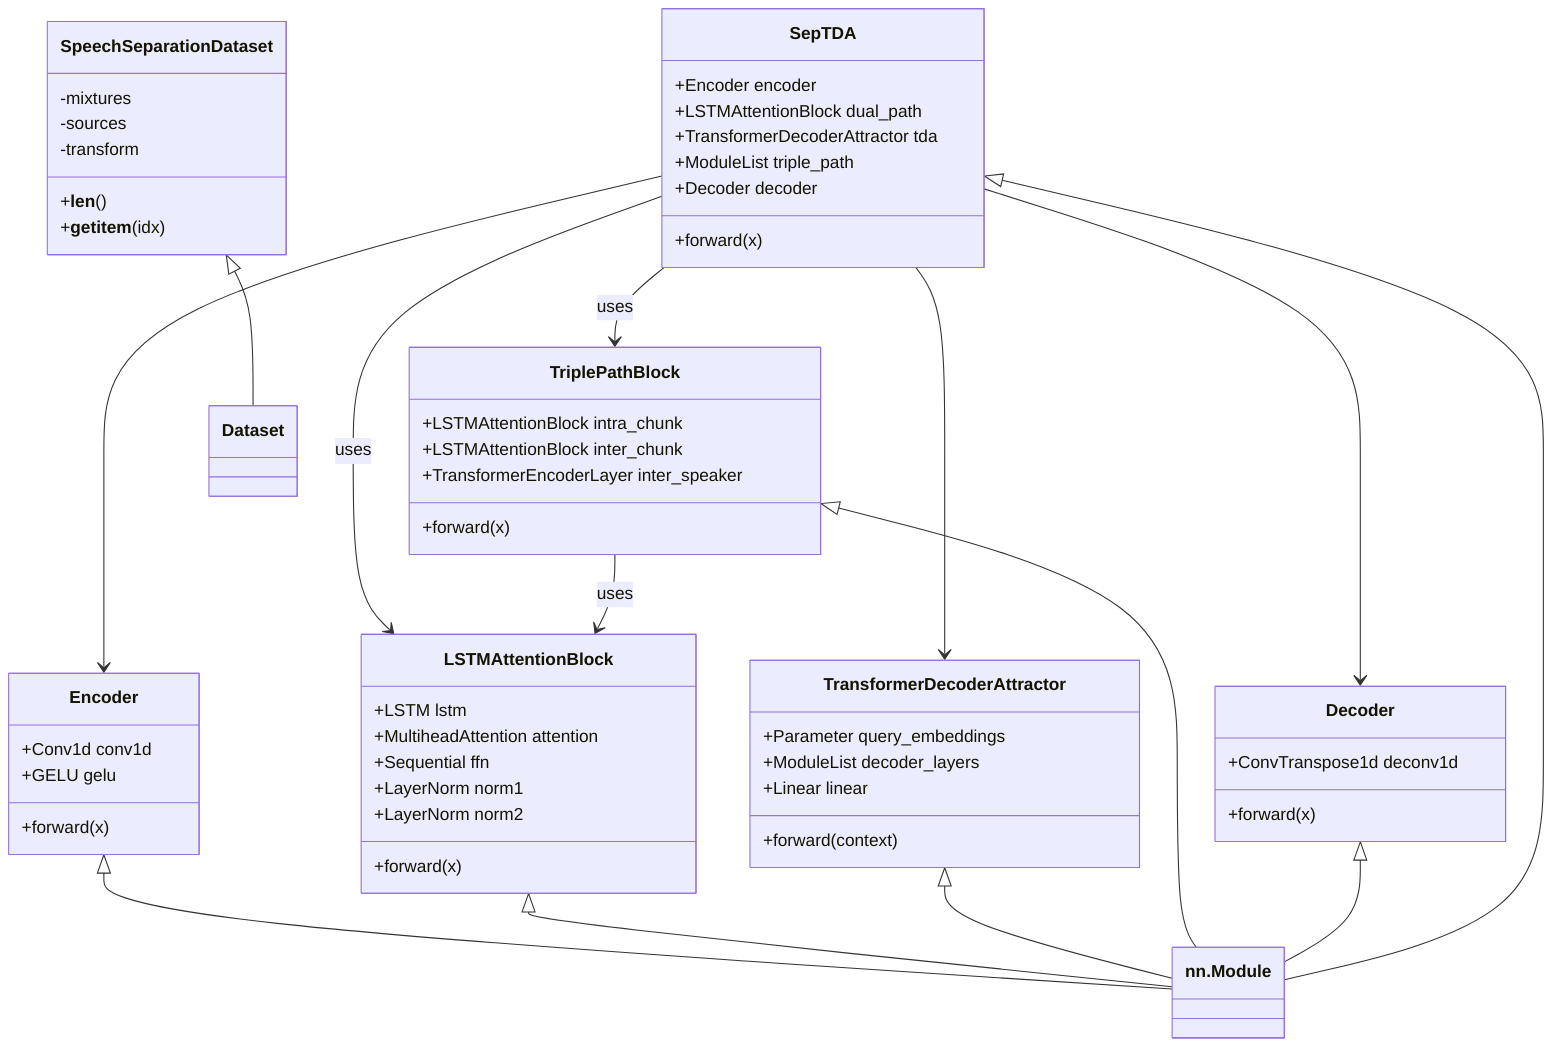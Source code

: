 classDiagram
    Encoder <|-- nn.Module
    LSTMAttentionBlock <|-- nn.Module
    TransformerDecoderAttractor <|-- nn.Module
    TriplePathBlock <|-- nn.Module
    Decoder <|-- nn.Module
    SepTDA <|-- nn.Module
    SpeechSeparationDataset <|-- Dataset

    class nn.Module {
    }

    class Encoder {
        +Conv1d conv1d
        +GELU gelu
        +forward(x)
    }

    class LSTMAttentionBlock {
        +LSTM lstm
        +MultiheadAttention attention
        +Sequential ffn
        +LayerNorm norm1
        +LayerNorm norm2
        +forward(x)
    }

    class TransformerDecoderAttractor {
        +Parameter query_embeddings
        +ModuleList decoder_layers
        +Linear linear
        +forward(context)
    }

    class TriplePathBlock {
        +LSTMAttentionBlock intra_chunk
        +LSTMAttentionBlock inter_chunk
        +TransformerEncoderLayer inter_speaker
        +forward(x)
    }

    class Decoder {
        +ConvTranspose1d deconv1d
        +forward(x)
    }

    class SepTDA {
        +Encoder encoder
        +LSTMAttentionBlock dual_path
        +TransformerDecoderAttractor tda
        +ModuleList triple_path
        +Decoder decoder
        +forward(x)
    }

    class Dataset {
    }

    class SpeechSeparationDataset {
        -mixtures
        -sources
        -transform
        +__len__()
        +__getitem__(idx)
    }

    SepTDA --> Encoder
    SepTDA --> LSTMAttentionBlock : uses
    SepTDA --> TransformerDecoderAttractor
    SepTDA --> TriplePathBlock : uses
    SepTDA --> Decoder
    TriplePathBlock --> LSTMAttentionBlock : uses